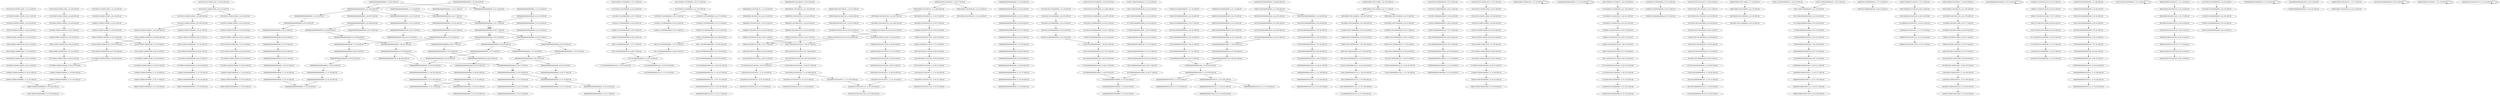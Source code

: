 digraph G {
    "00110000110000010000_8-28:23-LEN:20" -> "01100001100000100000_10-29:313-LEN:20";
    "00000000000000000000_7-27:14-LEN:20" -> "00000000000000000000_8-28:15-LEN:20";
    "01010001011000011000_1-21:20-LEN:20" -> "10100010110000110000_2-22:19-LEN:20";
    "10001110100000000000_6-25:168-LEN:20" -> "00011101000000000001_7-27:16-LEN:20";
    "10001110100000000000_6-25:168-LEN:20" -> "00011101000000000000_7-26:165-LEN:20";
    "10000100100010101001_6-26:38-LEN:20" -> "00001001000101010010_7-27:41-LEN:20";
    "00000000000000000000_2-22:19-LEN:20" -> "00000000000000000000_3-23:17-LEN:20";
    "00000000000000000000_12-32:36-LEN:20" -> "00000000000000000000_13-33:28-LEN:20";
    "00000000000000000000_7-27:33-LEN:20" -> "00000000000000000000_8-28:32-LEN:20";
    "00000000000000000000_4-24:17-LEN:20" -> "00000000000000000000_5-25:16-LEN:20";
    "00000000000000000000_6-26:33-LEN:20" -> "00000000000000000000_7-27:38-LEN:20";
    "10010100000000000100_8-28:16-LEN:20" -> "00101000000000001000_9-29:17-LEN:20";
    "00001100100010101000_7-27:17-LEN:20" -> "00011001000101010000_8-28:16-LEN:20";
    "11100010000000100001_5-25:16-LEN:20" -> "11000100000001000010_6-26:14-LEN:20";
    "10100100000000000001_6-26:35-LEN:20" -> "01001000000000000010_7-27:38-LEN:20";
    "01000000000000010010_10-30:41-LEN:20" -> "10000000000000100101_11-31:38-LEN:20";
    "10000110000000000000_12-32:25-LEN:20" -> "00001100000000000000_13-33:25-LEN:20";
    "00000100100000000000_3-22:15-LEN:20" -> "00001001000000000000_4-23:16-LEN:20";
    "00001100110000000010_7-27:20-LEN:20" -> "00011001100000000101_8-28:19-LEN:20";
    "00000000000000000000_6-26:17-LEN:20" -> "00000000000000000000_7-27:20-LEN:20";
    "00000000000000000000_4-23:364-LEN:20" -> "00000000000000000000_5-24:362-LEN:20";
    "00000000000000000000_4-23:364-LEN:20" -> "00000000000000000000_5-25:14-LEN:20";
    "00000110010001010100_5-25:21-LEN:20" -> "00001100100010101000_7-27:17-LEN:20";
    "00000110010001010100_5-25:21-LEN:20" -> "00001100100010101001_7-26:351-LEN:20";
    "10001100001100000100_6-26:23-LEN:20" -> "00011000011000001000_7-27:22-LEN:20";
    "00000000000000000000_5-25:16-LEN:20" -> "00000000000000000000_6-26:17-LEN:20";
    "11000011000000000000_11-31:23-LEN:20" -> "10000110000000000000_12-32:25-LEN:20";
    "10100011101000000000_4-23:173-LEN:20" -> "01000111010000000000_5-24:170-LEN:20";
    "10100110000000000001_6-26:14-LEN:20" -> "01001100000000000010_7-27:15-LEN:20";
    "10010110000110000100_6-26:21-LEN:20" -> "00101100001100001000_7-27:21-LEN:20";
    "10100000000000100000_12-31:224-LEN:20" -> "01000000000001000000_13-32:234-LEN:20";
    "00000000000000000000_6-26:14-LEN:20" -> "00000000000000000000_7-27:14-LEN:20";
    "11001000101010010011_11-31:16-LEN:20" -> "10010001010100100110_12-32:16-LEN:20";
    "00011001000101010000_8-28:16-LEN:20" -> "00110010001010100001_9-29:14-LEN:20";
    "00010010000000000000_5-24:15-LEN:20" -> "00100100000000000000_6-25:15-LEN:20";
    "11010001110100000000_3-23:14-LEN:20" -> "10100011101000000000_4-24:14-LEN:20";
    "00000000000000000000_8-28:36-LEN:20" -> "00000000000000000000_9-29:39-LEN:20";
    "00100100000000000000_6-25:15-LEN:20" -> "01001000000000000001_7-26:245-LEN:20";
    "00000000000000000000_3-23:17-LEN:20" -> "00000000000000000000_4-24:17-LEN:20";
    "01000101100001100000_3-23:21-LEN:20" -> "10001011000011000001_4-24:20-LEN:20";
    "00000000000000000000_3-22:367-LEN:20" -> "00000000000000000000_4-23:364-LEN:20";
    "00000000000000000000_5-25:15-LEN:20" -> "00000000000000000000_6-26:14-LEN:20";
    "10100101100001100001_4-24:26-LEN:20" -> "01001011000011000010_5-25:25-LEN:20";
    "00000100001100000101_1-21:16-LEN:20" -> "00000100001100000101_1-21:16-LEN:20";
    "00000011001000101010_5-24:20-LEN:20" -> "00000110010001010100_6-25:21-LEN:20";
    "00000000000000000000_3-23:17-LEN:20" -> "00000000000000000000_4-24:17-LEN:20";
    "01000000000000000000_13-33:14-LEN:20" -> "01000000000000000000_13-33:14-LEN:20";
    "00000000000000000000_2-22:14-LEN:20" -> "00000000000000000000_3-23:17-LEN:20";
    "00010000110010001011_3-23:37-LEN:20" -> "00100001100100010110_4-24:37-LEN:20";
    "00110100000000000100_9-28:218-LEN:20" -> "01101000000000001000_10-29:217-LEN:20";
    "01000011001100000000_5-24:103-LEN:20" -> "10000110011000000000_6-25:101-LEN:20";
    "10100100110100000000_2-22:15-LEN:20" -> "01001001101000000000_3-23:15-LEN:20";
    "01000011101000100101_5-24:135-LEN:20" -> "10000111010001001010_6-25:127-LEN:20";
    "00000110010001010100_6-25:21-LEN:20" -> "00001100100010101000_7-27:17-LEN:20";
    "00000110010001010100_6-25:21-LEN:20" -> "00001100100010101001_7-26:351-LEN:20";
    "00111010000000000010_8-28:17-LEN:20" -> "01110100000000000101_9-29:15-LEN:20";
    "01010010011010000000_1-21:15-LEN:20" -> "10100100110100000000_2-22:15-LEN:20";
    "00001100000100000000_13-32:328-LEN:20" -> "00011000001000000000_14-33:304-LEN:20";
    "01101000111010000000_2-22:18-LEN:20" -> "11010001110100000000_3-23:17-LEN:20";
    "00000000000000000000_5-24:362-LEN:20" -> "00000000000000000000_6-25:358-LEN:20";
    "00110010001010100100_9-28:342-LEN:20" -> "01100100010101001001_10-30:18-LEN:20";
    "00110010001010100100_9-28:342-LEN:20" -> "01100100010101001001_10-29:317-LEN:20";
    "10000110011000000000_6-25:101-LEN:20" -> "00001100110000000001_7-26:105-LEN:20";
    "00000000000000000000_10-30:16-LEN:20" -> "00000000000000000000_11-31:15-LEN:20";
    "00000000000000000000_4-24:17-LEN:20" -> "00000000000000000000_5-25:15-LEN:20";
    "01000011010000000000_5-24:15-LEN:20" -> "10000110100000000000_6-25:15-LEN:20";
    "01010011001100100000_5-24:51-LEN:20" -> "10100110011001000000_6-25:50-LEN:20";
    "01010010000000000000_5-25:36-LEN:20" -> "10100100000000000001_6-26:35-LEN:20";
    "01010010110000110000_3-23:23-LEN:20" -> "10100101100001100001_4-24:19-LEN:20";
    "01100110000000010110_10-30:16-LEN:20" -> "11001100000000101101_11-31:16-LEN:20";
    "10101001101000000000_4-23:212-LEN:20" -> "01010011010000000000_5-24:217-LEN:20";
    "11001000101010010011_11-30:306-LEN:20" -> "10010001010100100111_12-31:293-LEN:20";
    "11001000101010010011_11-30:306-LEN:20" -> "10010001010100100110_12-32:21-LEN:20";
    "00000000000000000000_2-22:17-LEN:20" -> "00000000000000000000_3-23:17-LEN:20";
    "00000000000000000000_9-29:16-LEN:20" -> "00000000000000000000_10-30:17-LEN:20";
    "01001110001000000010_1-21:18-LEN:20" -> "10011100010000000100_2-22:15-LEN:20";
    "10100000000000010101_12-31:141-LEN:20" -> "01000000000000101010_13-32:152-LEN:20";
    "10001011000011000001_4-24:20-LEN:20" -> "00010110000110000010_5-25:22-LEN:20";
    "00101010000000000000_4-24:16-LEN:20" -> "01010100000000000000_5-25:16-LEN:20";
    "11000000000000100000_11-31:15-LEN:20" -> "10000000000001000000_12-32:15-LEN:20";
    "10010000000000000100_8-28:38-LEN:20" -> "00100000000000001001_9-29:37-LEN:20";
    "00001000011001100000_2-22:15-LEN:20" -> "00010000110011000000_3-23:14-LEN:20";
    "10011100010000000100_2-21:125-LEN:20" -> "00111000100000001000_3-22:119-LEN:20";
    "10100101100001100000_4-23:305-LEN:20" -> "01001011000011000001_5-24:302-LEN:20";
    "10100101100001100000_4-23:305-LEN:20" -> "01001011000011000000_5-25:21-LEN:20";
    "01101000000000001000_10-29:217-LEN:20" -> "11010000000000010000_11-30:210-LEN:20";
    "00000000000000000000_10-30:16-LEN:20" -> "00000000000000000000_11-31:16-LEN:20";
    "00000000000000000000_10-30:33-LEN:20" -> "00000000000000000000_11-31:34-LEN:20";
    "00001001100000000010_7-27:14-LEN:20" -> "00010011000000000101_8-28:14-LEN:20";
    "00001100000101010010_7-27:15-LEN:20" -> "00011000001010100100_8-28:15-LEN:20";
    "00000000000000000000_3-23:18-LEN:20" -> "00000000000000000000_4-24:18-LEN:20";
    "10100010010100000000_13-32:143-LEN:20" -> "01000100101000000000_14-33:144-LEN:20";
    "00101000011001000110_2-21:187-LEN:20" -> "01010000110010001100_3-22:179-LEN:20";
    "00110000000000001000_9-29:15-LEN:20" -> "01100000000000010000_10-30:16-LEN:20";
    "01010010000000000000_5-24:239-LEN:20" -> "10100100000000000000_6-25:237-LEN:20";
    "10011001000000000101_12-31:51-LEN:20" -> "00110010000000001010_13-32:55-LEN:20";
    "01001100110010000000_7-26:54-LEN:20" -> "10011001100100000000_8-27:53-LEN:20";
    "00000001100100010101_3-23:19-LEN:20" -> "00000011001000101010_4-24:20-LEN:20";
    "01010100101100001100_1-21:27-LEN:20" -> "10101001011000011000_2-22:27-LEN:20";
    "10100101100001100001_4-24:19-LEN:20" -> "01001011000011000010_5-25:19-LEN:20";
    "00000011001000101010_4-24:20-LEN:20" -> "00000110010001010100_5-25:21-LEN:20";
    "00000000000000000000_2-22:40-LEN:20" -> "00000000000000000000_3-23:41-LEN:20";
    "11100010000000100000_5-24:119-LEN:20" -> "11000100000001000001_6-25:121-LEN:20";
    "00000000000000000000_9-29:17-LEN:20" -> "00000000000000000000_10-30:16-LEN:20";
    "00000000000000000000_4-24:14-LEN:20" -> "00000000000000000000_5-25:15-LEN:20";
    "01010000000000010000_10-30:14-LEN:20" -> "01010000000000010000_10-30:14-LEN:20";
    "10010110000110000010_6-25:296-LEN:20" -> "00101100001100000100_7-27:20-LEN:20";
    "10010110000110000010_6-25:296-LEN:20" -> "00101100001100000100_7-26:307-LEN:20";
    "00111010000000000010_8-28:16-LEN:20" -> "01110100000000000101_9-29:15-LEN:20";
    "00010100100000000000_3-23:38-LEN:20" -> "00101001000000000000_4-24:39-LEN:20";
    "00010000110011000000_3-22:105-LEN:20" -> "00100001100110000000_4-23:106-LEN:20";
    "10000110000010000000_11-31:20-LEN:20" -> "00001100000100000000_13-32:328-LEN:20";
    "11010001010100000000_12-32:15-LEN:20" -> "10100010101000000000_13-33:15-LEN:20";
    "00010100100000000000_3-23:32-LEN:20" -> "00101001000000000000_4-24:33-LEN:20";
    "01001011000011000010_5-25:25-LEN:20" -> "10010110000110000100_6-26:22-LEN:20";
    "10101001011000011000_2-22:27-LEN:20" -> "01010010110000110000_3-23:29-LEN:20";
    "00100100010101001001_9-29:33-LEN:20" -> "01001000101010010011_10-30:35-LEN:20";
    "00000000000000000000_7-27:34-LEN:20" -> "00000000000000000000_8-28:34-LEN:20";
    "00110010000000001010_13-32:55-LEN:20" -> "01100100000000010100_14-33:55-LEN:20";
    "01010101001100000000_1-21:15-LEN:20" -> "01010101001100000000_1-21:15-LEN:20";
    "00000000000001001011_12-32:24-LEN:20" -> "00000000000010010110_13-33:22-LEN:20";
    "10000000000000100101_11-31:29-LEN:20" -> "00000000000001001011_12-32:24-LEN:20";
    "01100001100000100000_10-29:313-LEN:20" -> "11000011000001000000_11-30:304-LEN:20";
    "00000000000000000000_11-31:19-LEN:20" -> "00000000000000000000_13-33:14-LEN:20";
    "00000000000000000000_11-31:19-LEN:20" -> "00000000000000000000_13-32:341-LEN:20";
    "00000000000000000000_8-27:338-LEN:20" -> "00000000000000000000_9-28:325-LEN:20";
    "00000000000000000000_8-27:338-LEN:20" -> "00000000000000000000_9-29:17-LEN:20";
    "00100001001000101010_4-24:41-LEN:20" -> "01000010010001010100_5-25:42-LEN:20";
    "00000000000000000000_11-30:333-LEN:20" -> "00000000000000000000_12-31:339-LEN:20";
    "10000100100010101001_6-26:14-LEN:20" -> "00001001000101010010_7-27:14-LEN:20";
    "00101100001100001000_7-27:26-LEN:20" -> "01011000011000010000_8-28:26-LEN:20";
    "01110001000000010000_4-23:120-LEN:20" -> "11100010000000100000_5-24:119-LEN:20";
    "00000000000000000000_6-25:358-LEN:20" -> "00000000000000000000_7-27:34-LEN:20";
    "00000000000000000000_6-25:358-LEN:20" -> "00000000000000000000_7-26:347-LEN:20";
    "00000000000000000000_1-21:14-LEN:20" -> "00000000000000000000_2-22:14-LEN:20";
    "01100001100000100000_10-30:18-LEN:20" -> "11000011000001000000_11-31:18-LEN:20";
    "00000000000000000000_11-31:37-LEN:20" -> "00000000000000000000_12-32:36-LEN:20";
    "10010100001100000100_6-26:21-LEN:20" -> "00101000011000001000_7-27:23-LEN:20";
    "01011000011000010000_8-28:22-LEN:20" -> "10110000110000100000_9-29:23-LEN:20";
    "01011000011000010000_8-28:26-LEN:20" -> "10110000110000100000_9-29:27-LEN:20";
    "00000000110010001010_3-22:22-LEN:20" -> "00000001100100010101_4-23:20-LEN:20";
    "00111010000000000001_8-27:158-LEN:20" -> "01110100000000000010_9-28:155-LEN:20";
    "10001010010000000000_2-22:29-LEN:20" -> "00010100100000000000_3-23:32-LEN:20";
    "00000000000000000000_12-32:32-LEN:20" -> "00000000000000000000_13-33:30-LEN:20";
    "00001001000101010010_7-27:14-LEN:20" -> "00010010001010100100_8-28:15-LEN:20";
    "00000000000000000000_5-25:16-LEN:20" -> "00000000000000000000_6-26:14-LEN:20";
    "01100000101010010011_10-30:15-LEN:20" -> "11000001010100100111_11-31:15-LEN:20";
    "00000000000000000000_9-29:39-LEN:20" -> "00000000000000000000_10-30:38-LEN:20";
    "01001100000000000010_7-27:15-LEN:20" -> "10011000000000000100_8-28:15-LEN:20";
    "10010011010000000000_4-24:16-LEN:20" -> "00100110100000000000_5-25:16-LEN:20";
    "10010001011001001110_12-32:31-LEN:20" -> "00100010110010011100_13-33:32-LEN:20";
    "00000000000000000000_11-31:16-LEN:20" -> "00000000000000000000_12-32:15-LEN:20";
    "00011001000110000100_8-27:170-LEN:20" -> "00110010001100001000_9-28:168-LEN:20";
    "01010100011000011000_1-21:26-LEN:20" -> "10101000110000110000_2-22:28-LEN:20";
    "10000110000010000000_12-32:17-LEN:20" -> "00001100000100000000_13-33:19-LEN:20";
    "00100000000000001001_9-29:37-LEN:20" -> "01000000000000010010_10-30:41-LEN:20";
    "10110000110000000000_9-29:23-LEN:20" -> "01100001100000000000_10-30:23-LEN:20";
    "00010100100000000000_3-22:253-LEN:20" -> "00101001000000000000_4-23:245-LEN:20";
    "11010001110100000000_3-22:170-LEN:20" -> "10100011101000000000_4-23:173-LEN:20";
    "00010110000110000010_5-25:22-LEN:20" -> "00101100001100000100_7-27:20-LEN:20";
    "00010110000110000010_5-25:22-LEN:20" -> "00101100001100000100_7-26:307-LEN:20";
    "00001000011001100000_2-21:117-LEN:20" -> "00010000110011000000_3-22:105-LEN:20";
    "00001000011001100000_2-21:117-LEN:20" -> "00010000110011000000_3-23:15-LEN:20";
    "10100010110000110000_2-22:19-LEN:20" -> "01000101100001100000_3-23:21-LEN:20";
    "00000000000000000000_3-23:17-LEN:20" -> "00000000000000000000_4-24:17-LEN:20";
    "00000010000010001110_13-32:113-LEN:20" -> "00000100000100011100_14-33:108-LEN:20";
    "01000011001000101100_5-25:36-LEN:20" -> "10000110010001011001_6-26:34-LEN:20";
    "01000000000000101010_13-32:152-LEN:20" -> "10000000000001010101_14-33:137-LEN:20";
    "10101001100110010000_4-23:50-LEN:20" -> "01010011001100100000_5-24:51-LEN:20";
    "00000000000000000000_6-26:14-LEN:20" -> "00000000000000000000_7-27:16-LEN:20";
    "01010100000000000000_5-25:16-LEN:20" -> "10101000000000000001_6-26:15-LEN:20";
    "01000111010000000000_5-24:170-LEN:20" -> "10001110100000000000_6-25:168-LEN:20";
    "00000000000000000000_5-25:32-LEN:20" -> "00000000000000000000_6-26:30-LEN:20";
    "00000000000000000000_7-27:15-LEN:20" -> "00000000000000000000_8-28:16-LEN:20";
    "01001011000011000001_5-24:302-LEN:20" -> "10010110000110000010_6-25:296-LEN:20";
    "00000000000000000000_4-24:17-LEN:20" -> "00000000000000000000_5-25:16-LEN:20";
    "10100000000000000100_8-28:15-LEN:20" -> "01000000000000001001_10-29:239-LEN:20";
    "11101000000000000101_10-29:142-LEN:20" -> "11010000000000001010_11-30:147-LEN:20";
    "01000000010000010001_10-29:121-LEN:20" -> "10000000100000100011_11-30:117-LEN:20";
    "11001100100000000010_11-30:54-LEN:20" -> "10011001000000000101_12-31:51-LEN:20";
    "00000000000000000000_4-24:18-LEN:20" -> "00000000000000000000_5-25:19-LEN:20";
    "00011000001010100100_8-28:15-LEN:20" -> "00110000010101001001_9-29:14-LEN:20";
    "11010000000000010000_11-30:210-LEN:20" -> "10100000000000100000_12-31:224-LEN:20";
    "11101000101010000000_11-31:14-LEN:20" -> "11010001010100000000_12-32:15-LEN:20";
    "00100110100000000000_5-25:16-LEN:20" -> "01001101000000000001_7-26:221-LEN:20";
    "00010000100100010101_3-23:47-LEN:20" -> "00100001001000101010_4-24:41-LEN:20";
    "00000000000000000000_8-28:34-LEN:20" -> "00000000000000000000_9-29:34-LEN:20";
    "00011101000000000001_7-27:16-LEN:20" -> "00111010000000000010_8-28:16-LEN:20";
    "10100011000011000001_4-24:27-LEN:20" -> "01000110000110000010_5-25:25-LEN:20";
    "01001000000000000010_7-27:38-LEN:20" -> "10010000000000000100_8-28:38-LEN:20";
    "11000011000001000000_11-30:304-LEN:20" -> "10000110000010000000_12-31:315-LEN:20";
    "00000000000000000000_12-32:14-LEN:20" -> "00000000000000000000_13-33:15-LEN:20";
    "00000000000000000000_7-27:16-LEN:20" -> "00000000000000000000_8-28:16-LEN:20";
    "00000000000000000000_5-25:19-LEN:20" -> "00000000000000000000_7-27:34-LEN:20";
    "00000000000000000000_5-25:19-LEN:20" -> "00000000000000000000_7-26:347-LEN:20";
    "10001110100000000000_6-26:14-LEN:20" -> "00011101000000000001_7-27:17-LEN:20";
    "10010110000110000100_6-26:22-LEN:20" -> "00101100001100001000_7-27:26-LEN:20";
    "10100001101000000000_4-23:15-LEN:20" -> "01000011010000000000_5-24:15-LEN:20";
    "00101000000000001000_9-29:17-LEN:20" -> "01010000000000010000_10-30:17-LEN:20";
    "10010001100001000101_12-31:160-LEN:20" -> "00100011000010001010_13-32:165-LEN:20";
    "01010100101100001100_1-20:304-LEN:20" -> "10101001011000011000_2-21:314-LEN:20";
    "01000110100000000000_5-25:16-LEN:20" -> "10001101000000000000_6-26:14-LEN:20";
    "01000000000010000000_13-33:14-LEN:20" -> "01000000000010000000_13-33:14-LEN:20";
    "01001010000000000010_7-27:15-LEN:20" -> "10010100000000000100_8-28:16-LEN:20";
    "00000000000000000000_3-23:14-LEN:20" -> "00000000000000000000_4-24:14-LEN:20";
    "11001100000000010110_11-30:102-LEN:20" -> "10011000000000101101_12-31:99-LEN:20";
    "10000000100000100011_11-30:117-LEN:20" -> "00000001000001000111_12-31:116-LEN:20";
    "01000011000001000000_10-30:21-LEN:20" -> "10000110000010000000_11-31:20-LEN:20";
    "00000000000000000000_1-20:384-LEN:20" -> "00000000000000000000_2-22:19-LEN:20";
    "00000000000000000000_1-20:384-LEN:20" -> "00000000000000000000_2-21:402-LEN:20";
    "10101001011000011000_2-21:314-LEN:20" -> "01010010110000110000_3-23:23-LEN:20";
    "10101001011000011000_2-21:314-LEN:20" -> "01010010110000110000_3-22:309-LEN:20";
    "00000000000000000000_5-25:37-LEN:20" -> "00000000000000000000_6-26:33-LEN:20";
    "01000110000110000010_5-25:25-LEN:20" -> "10001100001100000100_6-26:23-LEN:20";
    "00000000000000000000_2-21:402-LEN:20" -> "00000000000000000000_3-22:367-LEN:20";
    "00000000000000000000_2-21:402-LEN:20" -> "00000000000000000001_3-22:15-LEN:20";
    "00000000000000000000_2-21:402-LEN:20" -> "00000000000000000000_3-23:34-LEN:20";
    "00001000011001000100_2-22:15-LEN:20" -> "00010000110010001001_3-23:14-LEN:20";
    "01000111010000000000_5-25:16-LEN:20" -> "10001110100000000000_6-26:14-LEN:20";
    "00000000000000000000_11-31:34-LEN:20" -> "00000000000000000000_12-32:32-LEN:20";
    "00000000000000000010_4-23:15-LEN:20" -> "00000000000000000100_5-24:15-LEN:20";
    "00011101000101010000_8-28:16-LEN:20" -> "00111010001010100000_9-29:16-LEN:20";
    "01100100011000010001_10-29:167-LEN:20" -> "11001000110000100010_11-30:162-LEN:20";
    "00100011000010001010_13-32:165-LEN:20" -> "01000110000100010100_14-33:163-LEN:20";
    "00110100011101000000_1-20:177-LEN:20" -> "01101000111010000000_2-21:187-LEN:20";
    "10100001100100011000_4-23:177-LEN:20" -> "01000011001000110000_5-24:182-LEN:20";
    "11101000100101000000_11-30:133-LEN:20" -> "11010001001010000000_12-31:134-LEN:20";
    "00111010001001010000_9-28:133-LEN:20" -> "01110100010010100000_10-29:132-LEN:20";
    "01000101010000000000_1-21:16-LEN:20" -> "10001010100000000000_2-22:16-LEN:20";
    "10100110100000000000_6-25:215-LEN:20" -> "01001101000000000001_7-26:221-LEN:20";
    "01010000110000010000_8-28:22-LEN:20" -> "10100001100000100000_9-29:21-LEN:20";
    "10110000110000010000_9-28:296-LEN:20" -> "01100001100000100000_10-29:313-LEN:20";
    "00100000000000001001_9-29:32-LEN:20" -> "01000000000000010010_10-30:34-LEN:20";
    "00000000000000000000_5-25:15-LEN:20" -> "00000000000000000000_6-26:15-LEN:20";
    "00111000100000001000_3-22:119-LEN:20" -> "01110001000000010000_4-23:120-LEN:20";
    "00010000110011000000_3-23:14-LEN:20" -> "00100001100110000000_4-24:14-LEN:20";
    "10101010011010000000_2-21:204-LEN:20" -> "01010100110100000000_3-22:207-LEN:20";
    "00000000000000000000_9-29:19-LEN:20" -> "00000000000000000000_10-30:20-LEN:20";
    "00000000000000000000_6-26:15-LEN:20" -> "00000000000000000000_7-27:15-LEN:20";
    "00011001000101100100_8-28:30-LEN:20" -> "00110010001011001001_9-29:30-LEN:20";
    "10101001100000000000_4-24:15-LEN:20" -> "01010011000000000000_5-25:16-LEN:20";
    "11000100000001000010_6-26:14-LEN:20" -> "10001000000010000100_7-27:14-LEN:20";
    "00110100001110100010_1-20:146-LEN:20" -> "01101000011101000100_2-21:149-LEN:20";
    "00100001100100010110_4-24:37-LEN:20" -> "01000011001000101100_5-25:36-LEN:20";
    "00000000000000000000_10-29:342-LEN:20" -> "00000000000000000000_11-30:333-LEN:20";
    "00100000000000001001_9-29:14-LEN:20" -> "01000000000000010010_10-30:14-LEN:20";
    "00110011000000001011_9-29:16-LEN:20" -> "01100110000000010110_10-30:16-LEN:20";
    "00000100001100100101_1-21:17-LEN:20" -> "00001000011001001010_2-22:14-LEN:20";
    "01100001100001000000_10-30:25-LEN:20" -> "11000011000010000000_11-31:24-LEN:20";
    "00000000000000000000_12-32:16-LEN:20" -> "00000000000000000000_13-33:17-LEN:20";
    "00010000100100010101_3-23:15-LEN:20" -> "00100001001000101010_4-24:16-LEN:20";
    "00000000000001001011_12-32:26-LEN:20" -> "00000000000010010110_13-33:24-LEN:20";
    "00000000000000100101_12-31:225-LEN:20" -> "00000000000001001011_13-32:215-LEN:20";
    "00000000000000100101_12-31:225-LEN:20" -> "00000000000001001010_13-33:19-LEN:20";
    "00001000010010001010_2-22:48-LEN:20" -> "00010000100100010101_3-23:47-LEN:20";
    "01000011001100000000_5-25:17-LEN:20" -> "10000110011000000001_6-26:17-LEN:20";
    "01010000110010001100_3-22:179-LEN:20" -> "10100001100100011000_4-23:177-LEN:20";
    "01011000011000001000_8-27:302-LEN:20" -> "10110000110000010000_9-28:296-LEN:20";
    "01100100010101001001_10-30:18-LEN:20" -> "11001000101010010011_11-31:16-LEN:20";
    "11010000111010001001_3-22:141-LEN:20" -> "10100001110100010010_4-23:143-LEN:20";
    "01010100110011001000_3-22:50-LEN:20" -> "10101001100110010000_4-23:50-LEN:20";
    "10000110010001011001_6-26:34-LEN:20" -> "00001100100010110010_7-27:33-LEN:20";
    "00010010001010100100_8-28:40-LEN:20" -> "00100100010101001001_9-29:33-LEN:20";
    "01010011000000000000_5-25:16-LEN:20" -> "10100110000000000001_6-26:14-LEN:20";
    "00101100001100000100_7-27:20-LEN:20" -> "01011000011000001000_8-28:19-LEN:20";
    "10011000000000101101_12-31:99-LEN:20" -> "00110000000001011011_13-32:105-LEN:20";
    "01010011010000000000_5-24:217-LEN:20" -> "10100110100000000000_6-25:215-LEN:20";
    "00011001100000000010_8-27:109-LEN:20" -> "00110011000000000101_9-28:106-LEN:20";
    "00000100001001000101_1-21:47-LEN:20" -> "00001000010010001010_2-22:48-LEN:20";
    "01000011001000101010_5-24:341-LEN:20" -> "10000110010001010100_6-25:334-LEN:20";
    "01000000000000001001_10-29:239-LEN:20" -> "10000000000000010010_11-30:238-LEN:20";
    "10101000000000000001_6-26:15-LEN:20" -> "01010000000000000010_7-27:14-LEN:20";
    "11000001010100100111_11-31:15-LEN:20" -> "10000010101001001110_12-32:16-LEN:20";
    "10000110000100000000_12-32:24-LEN:20" -> "00001100001000000000_13-33:25-LEN:20";
    "00000000000000000000_2-22:14-LEN:20" -> "00000000000000000000_3-23:14-LEN:20";
    "00001100100010110010_7-27:33-LEN:20" -> "00011001000101100100_8-28:30-LEN:20";
    "01010010100000000000_5-25:14-LEN:20" -> "01010010100000000000_5-25:14-LEN:20";
    "11010001101000000000_3-23:16-LEN:20" -> "10100011010000000000_4-24:16-LEN:20";
    "10110000110000010000_9-29:18-LEN:20" -> "01100001100000100000_10-30:18-LEN:20";
    "00000000000000000000_4-24:39-LEN:20" -> "00000000000000000000_5-25:37-LEN:20";
    "00000000000000000000_1-21:21-LEN:20" -> "00000000000000000000_2-22:17-LEN:20";
    "10100011101000000000_4-24:14-LEN:20" -> "01000111010000000000_5-25:14-LEN:20";
    "01001001101000000000_3-23:15-LEN:20" -> "10010011010000000000_4-24:16-LEN:20";
    "00100001100110000000_4-23:106-LEN:20" -> "01000011001100000000_5-24:103-LEN:20";
    "10100110011001000000_6-25:50-LEN:20" -> "01001100110010000000_7-26:54-LEN:20";
    "01001110001000000010_1-20:120-LEN:20" -> "10011100010000000100_2-21:125-LEN:20";
    "00000000000000000000_10-30:20-LEN:20" -> "00000000000000000000_11-31:19-LEN:20";
    "00100000001000001000_9-28:133-LEN:20" -> "01000000010000010001_10-29:121-LEN:20";
    "01100001100001000000_10-30:31-LEN:20" -> "11000011000010000000_11-31:29-LEN:20";
    "00000100001100100011_1-21:14-LEN:20" -> "00000100001100100011_1-21:14-LEN:20";
    "11000100000001000001_6-25:121-LEN:20" -> "10001000000010000010_7-26:125-LEN:20";
    "01001010000110000010_5-25:24-LEN:20" -> "10010100001100000100_6-26:21-LEN:20";
    "00001000010010001010_2-22:16-LEN:20" -> "00010000100100010101_3-23:15-LEN:20";
    "01100100010101001001_10-29:317-LEN:20" -> "11001000101010010011_11-30:306-LEN:20";
    "00010010001010100100_8-28:15-LEN:20" -> "00100100010101001001_9-29:14-LEN:20";
    "00000000000000000000_12-31:339-LEN:20" -> "00000000000000000000_13-33:14-LEN:20";
    "00000000000000000000_12-31:339-LEN:20" -> "00000000000000000000_13-32:341-LEN:20";
    "00000000000000000000_3-23:41-LEN:20" -> "00000000000000000000_4-24:39-LEN:20";
    "00000000011001000101_1-21:18-LEN:20" -> "00000000110010001010_2-22:18-LEN:20";
    "10110000110000100000_9-29:23-LEN:20" -> "01100001100001000000_10-30:25-LEN:20";
    "00000000000001001011_13-32:215-LEN:20" -> "00000000000010010110_14-33:204-LEN:20";
    "10110000110000100000_9-29:27-LEN:20" -> "01100001100001000000_10-30:31-LEN:20";
    "00101100001100001000_7-27:21-LEN:20" -> "01011000011000010000_8-28:22-LEN:20";
    "00001100100011000010_7-26:173-LEN:20" -> "00011001000110000100_8-27:170-LEN:20";
    "10000110011000000001_6-26:17-LEN:20" -> "00001100110000000010_7-27:20-LEN:20";
    "01001000000000000010_7-27:35-LEN:20" -> "10010000000000000100_8-28:33-LEN:20";
    "00000000000000000000_2-22:17-LEN:20" -> "00000000000000000000_3-23:18-LEN:20";
    "00001001000101010010_7-27:41-LEN:20" -> "00010010001010100100_8-28:40-LEN:20";
    "00000000000000000000_11-31:16-LEN:20" -> "00000000000000000000_12-32:16-LEN:20";
    "00000001100100010101_4-23:20-LEN:20" -> "00000011001000101010_5-24:20-LEN:20";
    "01011000011000001000_8-28:19-LEN:20" -> "10110000110000010000_9-29:18-LEN:20";
    "00000000000000000000_7-27:38-LEN:20" -> "00000000000000000000_8-28:36-LEN:20";
    "01100110000000001011_10-29:100-LEN:20" -> "11001100000000010110_11-30:102-LEN:20";
    "10011000000000000100_8-28:15-LEN:20" -> "00110000000000001000_9-29:15-LEN:20";
    "00100001001000101010_4-24:16-LEN:20" -> "01000010010001010100_5-25:15-LEN:20";
    "11010000000000001010_11-30:147-LEN:20" -> "10100000000000010101_12-31:141-LEN:20";
    "10000111010001010100_6-26:14-LEN:20" -> "00001110100010101000_7-27:17-LEN:20";
    "00001100100010101001_7-26:351-LEN:20" -> "00011001000101010010_8-27:346-LEN:20";
    "10101001010000110000_2-22:21-LEN:20" -> "01010010100001100000_3-23:24-LEN:20";
    "10010001010100100111_12-31:293-LEN:20" -> "00100010101001001110_13-32:318-LEN:20";
    "10000111010001001010_6-25:127-LEN:20" -> "00001110100010010100_7-26:137-LEN:20";
    "01010000000000000010_7-27:14-LEN:20" -> "10100000000000000100_8-28:15-LEN:20";
    "00000000000000000000_7-26:347-LEN:20" -> "00000000000000000000_8-27:338-LEN:20";
    "10011001100100000000_8-27:53-LEN:20" -> "00110011001000000000_9-28:55-LEN:20";
    "10010000000000000010_8-27:242-LEN:20" -> "00100000000000000100_9-28:242-LEN:20";
    "10010001010100100111_11-31:32-LEN:20" -> "00100010101001001110_13-32:318-LEN:20";
    "00000000000000000000_11-31:36-LEN:20" -> "00000000000000000000_12-32:34-LEN:20";
    "00000000000000000000_1-21:40-LEN:20" -> "00000000000000000000_2-22:40-LEN:20";
    "01000000000000010010_10-30:34-LEN:20" -> "10000000000000100101_11-31:29-LEN:20";
    "00110000000001011011_13-32:105-LEN:20" -> "01100000000010110110_14-33:98-LEN:20";
    "00000000000000000000_8-28:15-LEN:20" -> "00000000000000000000_10-29:342-LEN:20";
    "00001000011001000101_2-21:384-LEN:20" -> "00010000110010001011_3-23:37-LEN:20";
    "00001000011001000101_2-21:384-LEN:20" -> "00010000110010001010_3-22:351-LEN:20";
    "01010010100001100000_3-23:24-LEN:20" -> "10100101000011000001_4-24:22-LEN:20";
    "10100011010000000000_4-24:16-LEN:20" -> "01000110100000000000_5-25:16-LEN:20";
    "00110100011101000000_1-21:21-LEN:20" -> "01101000111010000000_2-22:18-LEN:20";
    "00000000000000000000_9-29:34-LEN:20" -> "00000000000000000000_10-30:34-LEN:20";
    "10000110010001010100_6-25:334-LEN:20" -> "00001100100010101000_7-27:17-LEN:20";
    "10000110010001010100_6-25:334-LEN:20" -> "00001100100010101001_7-26:351-LEN:20";
    "01100110010000000001_10-29:55-LEN:20" -> "11001100100000000010_11-30:54-LEN:20";
    "01010101001101000000_1-20:210-LEN:20" -> "10101010011010000000_2-21:204-LEN:20";
    "00000000000000000000_9-28:325-LEN:20" -> "00000000000000000000_10-29:342-LEN:20";
    "10100001100000100000_9-29:21-LEN:20" -> "01000011000001000000_10-30:21-LEN:20";
    "01101000110100000000_2-22:16-LEN:20" -> "11010001101000000000_3-23:16-LEN:20";
    "00000000000000000000_6-26:30-LEN:20" -> "00000000000000000000_7-27:33-LEN:20";
    "00000000000000000000_13-32:341-LEN:20" -> "00000000000000000000_14-33:319-LEN:20";
    "00010000110010001010_3-22:351-LEN:20" -> "00100001100100010101_4-23:340-LEN:20";
    "10011010000000000010_8-27:213-LEN:20" -> "00110100000000000100_9-28:218-LEN:20";
    "00011001100000000101_8-28:19-LEN:20" -> "00110011000000001011_9-29:16-LEN:20";
    "00011001000101010010_8-27:346-LEN:20" -> "00110010001010100100_9-28:342-LEN:20";
    "01100000000000010000_10-30:16-LEN:20" -> "11000000000000100000_11-31:15-LEN:20";
    "00100010101001001110_13-32:318-LEN:20" -> "01000101010010011100_14-33:306-LEN:20";
    "01001101000000000001_7-26:221-LEN:20" -> "10011010000000000010_8-27:213-LEN:20";
    "00000000000000000000_10-30:38-LEN:20" -> "00000000000000000000_11-31:37-LEN:20";
    "10100100000000000000_6-25:237-LEN:20" -> "01001000000000000001_7-26:245-LEN:20";
    "00000000000000000000_8-28:19-LEN:20" -> "00000000000000000000_9-29:19-LEN:20";
    "00000001000001000111_12-31:116-LEN:20" -> "00000010000010001110_13-32:113-LEN:20";
    "11000011000001000000_11-31:18-LEN:20" -> "10000110000010000000_12-32:17-LEN:20";
    "00000000000000000001_3-22:15-LEN:20" -> "00000000000000000010_4-23:15-LEN:20";
    "00000000000000100101_12-32:16-LEN:20" -> "00000000000001001010_13-33:16-LEN:20";
    "00000000110010001010_2-22:18-LEN:20" -> "00000001100100010101_3-23:19-LEN:20";
    "00000000000000000100_5-24:15-LEN:20" -> "00000000000000001000_6-25:14-LEN:20";
    "00000000000000000000_8-28:16-LEN:20" -> "00000000000000000000_9-29:17-LEN:20";
    "01000101001000000000_1-20:260-LEN:20" -> "10001010010000000000_2-21:278-LEN:20";
    "01110100010010100000_10-29:132-LEN:20" -> "11101000100101000000_11-30:133-LEN:20";
    "00110011001000000000_9-28:55-LEN:20" -> "01100110010000000001_10-29:55-LEN:20";
    "01110100000000000101_9-29:15-LEN:20" -> "11101000000000001010_10-30:14-LEN:20";
    "11001110001000000010_1-20:14-LEN:20" -> "10011100010000000100_2-21:125-LEN:20";
    "00000000000000000000_10-30:34-LEN:20" -> "00000000000000000000_11-31:36-LEN:20";
    "00011000011000001000_7-27:22-LEN:20" -> "00110000110000010000_8-28:23-LEN:20";
    "01001000000000000001_7-26:245-LEN:20" -> "10010000000000000010_8-27:242-LEN:20";
    "00101100001100000100_7-26:307-LEN:20" -> "01011000011000001000_8-27:302-LEN:20";
    "00001110100010010100_7-26:137-LEN:20" -> "00011101000100101000_8-27:136-LEN:20";
    "01000010010001010100_5-25:42-LEN:20" -> "10000100100010101001_6-26:38-LEN:20";
    "10000000000000100101_11-31:38-LEN:20" -> "00000000000001001011_12-32:26-LEN:20";
    "10010001010100100110_12-32:14-LEN:20" -> "10010001010100100110_12-32:14-LEN:20";
    "10001000000010000010_7-26:125-LEN:20" -> "00010000000100000100_8-27:131-LEN:20";
    "01110100010101000000_10-30:15-LEN:20" -> "11101000101010000000_11-31:14-LEN:20";
    "01110001000000010000_4-24:16-LEN:20" -> "11100010000000100001_5-25:16-LEN:20";
    "10000110010001100001_6-25:171-LEN:20" -> "00001100100011000010_7-26:173-LEN:20";
    "10100011101000000000_4-24:16-LEN:20" -> "01000111010000000000_5-25:16-LEN:20";
    "01010010000000000000_5-25:34-LEN:20" -> "10100100000000000001_6-26:33-LEN:20";
    "00110011000000000101_9-28:106-LEN:20" -> "01100110000000001011_10-29:100-LEN:20";
    "01100001100000000000_10-30:23-LEN:20" -> "11000011000000000000_11-31:23-LEN:20";
    "00000000000000000000_11-31:15-LEN:20" -> "00000000000000000000_12-32:14-LEN:20";
    "00000000011001000101_2-21:24-LEN:20" -> "00000000110010001010_3-22:22-LEN:20";
    "00000000001100100010_1-20:23-LEN:20" -> "00000000011001000101_2-21:24-LEN:20";
    "00000100001100100010_1-20:377-LEN:20" -> "00001000011001000100_2-22:15-LEN:20";
    "00000100001100100010_1-20:377-LEN:20" -> "00001000011001000101_2-21:384-LEN:20";
    "01011000011000000000_8-28:23-LEN:20" -> "10110000110000000000_9-29:23-LEN:20";
    "00101001000000000000_4-24:39-LEN:20" -> "01010010000000000000_5-25:36-LEN:20";
    "01000000000001000000_13-32:234-LEN:20" -> "10000000000010000000_14-33:232-LEN:20";
    "00000000000000000000_10-30:17-LEN:20" -> "00000000000000000000_11-31:16-LEN:20";
    "10100100000000000001_6-26:33-LEN:20" -> "01001000000000000010_7-27:35-LEN:20";
    "10010110000110000000_6-26:21-LEN:20" -> "00101100001100000000_7-27:24-LEN:20";
    "00101001000000000000_4-24:33-LEN:20" -> "01010010000000000000_5-25:34-LEN:20";
    "11010001110100000000_3-23:17-LEN:20" -> "10100011101000000000_4-24:16-LEN:20";
    "10000010101001001110_12-32:16-LEN:20" -> "00000101010010011100_13-33:17-LEN:20";
    "10010001010100100110_12-32:21-LEN:20" -> "00100010101001001100_13-33:20-LEN:20";
    "01010010110000110000_3-23:29-LEN:20" -> "10100101100001100001_4-24:26-LEN:20";
    "10010001010100100110_12-32:16-LEN:20" -> "00100010101001001100_13-33:18-LEN:20";
    "11101000000000001010_10-30:15-LEN:20" -> "11010000000000010101_11-31:14-LEN:20";
    "00010101000000000000_3-23:17-LEN:20" -> "00101010000000000000_4-24:16-LEN:20";
    "10101010011001100100_2-21:51-LEN:20" -> "01010100110011001000_3-22:50-LEN:20";
    "10000110000010000000_12-31:315-LEN:20" -> "00001100000100000000_13-32:328-LEN:20";
    "10010000000000000100_8-28:33-LEN:20" -> "00100000000000001001_9-29:32-LEN:20";
    "00101000011000001000_7-27:23-LEN:20" -> "01010000110000010000_8-28:22-LEN:20";
    "01101000111010000000_2-21:187-LEN:20" -> "11010001110100000000_3-23:14-LEN:20";
    "01101000111010000000_2-21:187-LEN:20" -> "11010001110100000000_3-22:170-LEN:20";
    "01000011001000110000_5-24:182-LEN:20" -> "10000110010001100001_6-25:171-LEN:20";
    "00100001100100010101_4-23:340-LEN:20" -> "01000011001000101010_5-24:341-LEN:20";
    "00110010001011001001_9-29:30-LEN:20" -> "01100100010110010011_10-30:31-LEN:20";
    "10000110000100000000_12-32:32-LEN:20" -> "00001100001000000000_13-33:35-LEN:20";
    "01001011000011000010_5-25:19-LEN:20" -> "10010110000110000100_6-26:21-LEN:20";
    "11000011000010000000_11-31:29-LEN:20" -> "10000110000100000000_12-32:32-LEN:20";
    "01001000101010010011_10-30:35-LEN:20" -> "10010001010100100111_11-31:32-LEN:20";
    "00000000000000000000_8-28:32-LEN:20" -> "00000000000000000000_9-29:31-LEN:20";
    "00000100001100110000_1-20:108-LEN:20" -> "00001000011001100000_2-21:117-LEN:20";
    "00110010001100001000_9-28:168-LEN:20" -> "01100100011000010001_10-29:167-LEN:20";
    "00011101000100101000_8-27:136-LEN:20" -> "00111010001001010000_9-28:133-LEN:20";
    "10000010010000000000_2-21:15-LEN:20" -> "00000100100000000000_3-22:15-LEN:20";
    "01110100000000000101_9-29:15-LEN:20" -> "11101000000000001010_10-30:15-LEN:20";
    "10001010010000000000_2-21:278-LEN:20" -> "00010100100000000000_3-23:38-LEN:20";
    "10001010010000000000_2-21:278-LEN:20" -> "00010100100000000000_3-22:253-LEN:20";
    "01010101001100110010_1-20:54-LEN:20" -> "10101010011001100100_2-21:51-LEN:20";
    "01000101001000000000_1-21:26-LEN:20" -> "10001010010000000000_2-22:29-LEN:20";
    "01010100110100000000_3-22:207-LEN:20" -> "10101001101000000000_4-23:212-LEN:20";
    "10000000000001000000_12-32:15-LEN:20" -> "00000000000010000000_13-33:16-LEN:20";
    "10000000000000010010_11-30:238-LEN:20" -> "00000000000000100101_12-31:225-LEN:20";
    "10000000000000010010_11-30:238-LEN:20" -> "00000000000000100101_12-32:16-LEN:20";
    "01010001100001100000_3-23:28-LEN:20" -> "10100011000011000001_4-24:27-LEN:20";
    "00100001100110000000_4-24:15-LEN:20" -> "01000011001100000000_5-25:17-LEN:20";
    "00000000000000000000_8-28:16-LEN:20" -> "00000000000000000000_9-29:16-LEN:20";
    "00011101000000000001_7-27:17-LEN:20" -> "00111010000000000010_8-28:17-LEN:20";
    "10101000110000110000_2-22:28-LEN:20" -> "01010001100001100000_3-23:28-LEN:20";
    "10001010100000000000_2-22:16-LEN:20" -> "00010101000000000000_3-23:17-LEN:20";
    "01110100000000000010_9-28:155-LEN:20" -> "11101000000000000101_10-29:142-LEN:20";
    "01010010110000110000_3-22:309-LEN:20" -> "10100101100001100000_4-23:305-LEN:20";
    "10100101000011000001_4-24:22-LEN:20" -> "01001010000110000010_5-25:24-LEN:20";
    "10011100010000000100_2-22:15-LEN:20" -> "00111000100000001000_3-23:16-LEN:20";
    "00000000000000000000_4-24:34-LEN:20" -> "00000000000000000000_5-25:32-LEN:20";
    "00000000000000000000_1-21:18-LEN:20" -> "00000000000000000000_2-22:17-LEN:20";
    "00100000000000000100_9-28:242-LEN:20" -> "01000000000000001001_10-29:239-LEN:20";
    "00101001000000000000_4-23:245-LEN:20" -> "01010010000000000000_5-24:239-LEN:20";
    "00010000000100000100_8-27:131-LEN:20" -> "00100000001000001000_9-28:133-LEN:20";
    "00000100001001000101_1-21:18-LEN:20" -> "00001000010010001010_2-22:16-LEN:20";
    "00000000000000000000_9-29:17-LEN:20" -> "00000000000000000000_10-30:16-LEN:20";
    "01010100110000000000_3-23:14-LEN:20" -> "10101001100000000000_4-24:15-LEN:20";
    "01000010010001010100_5-25:15-LEN:20" -> "10000100100010101001_6-26:14-LEN:20";
    "01010100101000011000_1-21:22-LEN:20" -> "10101001010000110000_2-22:21-LEN:20";
    "00111000100000001000_3-23:16-LEN:20" -> "01110001000000010000_4-24:16-LEN:20";
    "01100100010110010011_10-30:31-LEN:20" -> "11001000101100100111_11-31:28-LEN:20";
    "01000011101000101010_5-25:14-LEN:20" -> "10000111010001010100_6-26:14-LEN:20";
    "01001011000011000000_5-25:21-LEN:20" -> "10010110000110000000_6-26:21-LEN:20";
    "00000000000000000000_12-32:34-LEN:20" -> "00000000000000000000_13-33:30-LEN:20";
    "00000000000000000000_7-27:20-LEN:20" -> "00000000000000000000_8-28:19-LEN:20";
    "00111010001010100000_9-29:16-LEN:20" -> "01110100010101000000_10-30:15-LEN:20";
    "00101100001100000000_7-27:24-LEN:20" -> "01011000011000000000_8-28:23-LEN:20";
    "00001100110000000001_7-26:105-LEN:20" -> "00011001100000000010_8-27:109-LEN:20";
    "00010100001100100011_1-20:193-LEN:20" -> "00101000011001000110_2-21:187-LEN:20";
    "11001000110000100010_11-30:162-LEN:20" -> "10010001100001000101_12-31:160-LEN:20";
    "00110000010101001001_9-29:14-LEN:20" -> "01100000101010010011_10-30:15-LEN:20";
    "00000100001100110000_1-21:16-LEN:20" -> "00001000011001100000_2-22:15-LEN:20";
    "11001000101100100111_11-31:28-LEN:20" -> "10010001011001001110_12-32:31-LEN:20";
    "10000000000000000000_1-20:23-LEN:20" -> "00000000000000000000_2-22:19-LEN:20";
    "10000000000000000000_1-20:23-LEN:20" -> "00000000000000000000_2-21:402-LEN:20";
    "00010000110011000000_3-23:15-LEN:20" -> "00100001100110000000_4-24:15-LEN:20";
    "01101000011101000100_2-21:149-LEN:20" -> "11010000111010001001_3-22:141-LEN:20";
    "00000000000000000000_3-23:34-LEN:20" -> "00000000000000000000_4-24:34-LEN:20";
    "00011101000000000000_7-26:165-LEN:20" -> "00111010000000000001_8-27:158-LEN:20";
    "01010000000000010000_10-30:17-LEN:20" -> "10100000000000100000_12-31:224-LEN:20";
    "11000011000010000000_11-31:24-LEN:20" -> "10000110000100000000_12-32:24-LEN:20";
    "00001110100010101000_7-27:17-LEN:20" -> "00011101000101010000_8-28:16-LEN:20";
    "11010001001010000000_12-31:134-LEN:20" -> "10100010010100000000_13-32:143-LEN:20";
    "00001001000000000000_4-23:16-LEN:20" -> "00010010000000000000_5-24:15-LEN:20";
    "00000000000000000000_9-29:31-LEN:20" -> "00000000000000000000_10-30:33-LEN:20";
    "10100001110100010010_4-23:143-LEN:20" -> "01000011101000100101_5-24:135-LEN:20";
}
